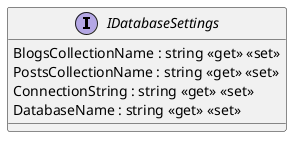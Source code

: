 @startuml
interface IDatabaseSettings {
    BlogsCollectionName : string <<get>> <<set>>
    PostsCollectionName : string <<get>> <<set>>
    ConnectionString : string <<get>> <<set>>
    DatabaseName : string <<get>> <<set>>
}
@enduml
